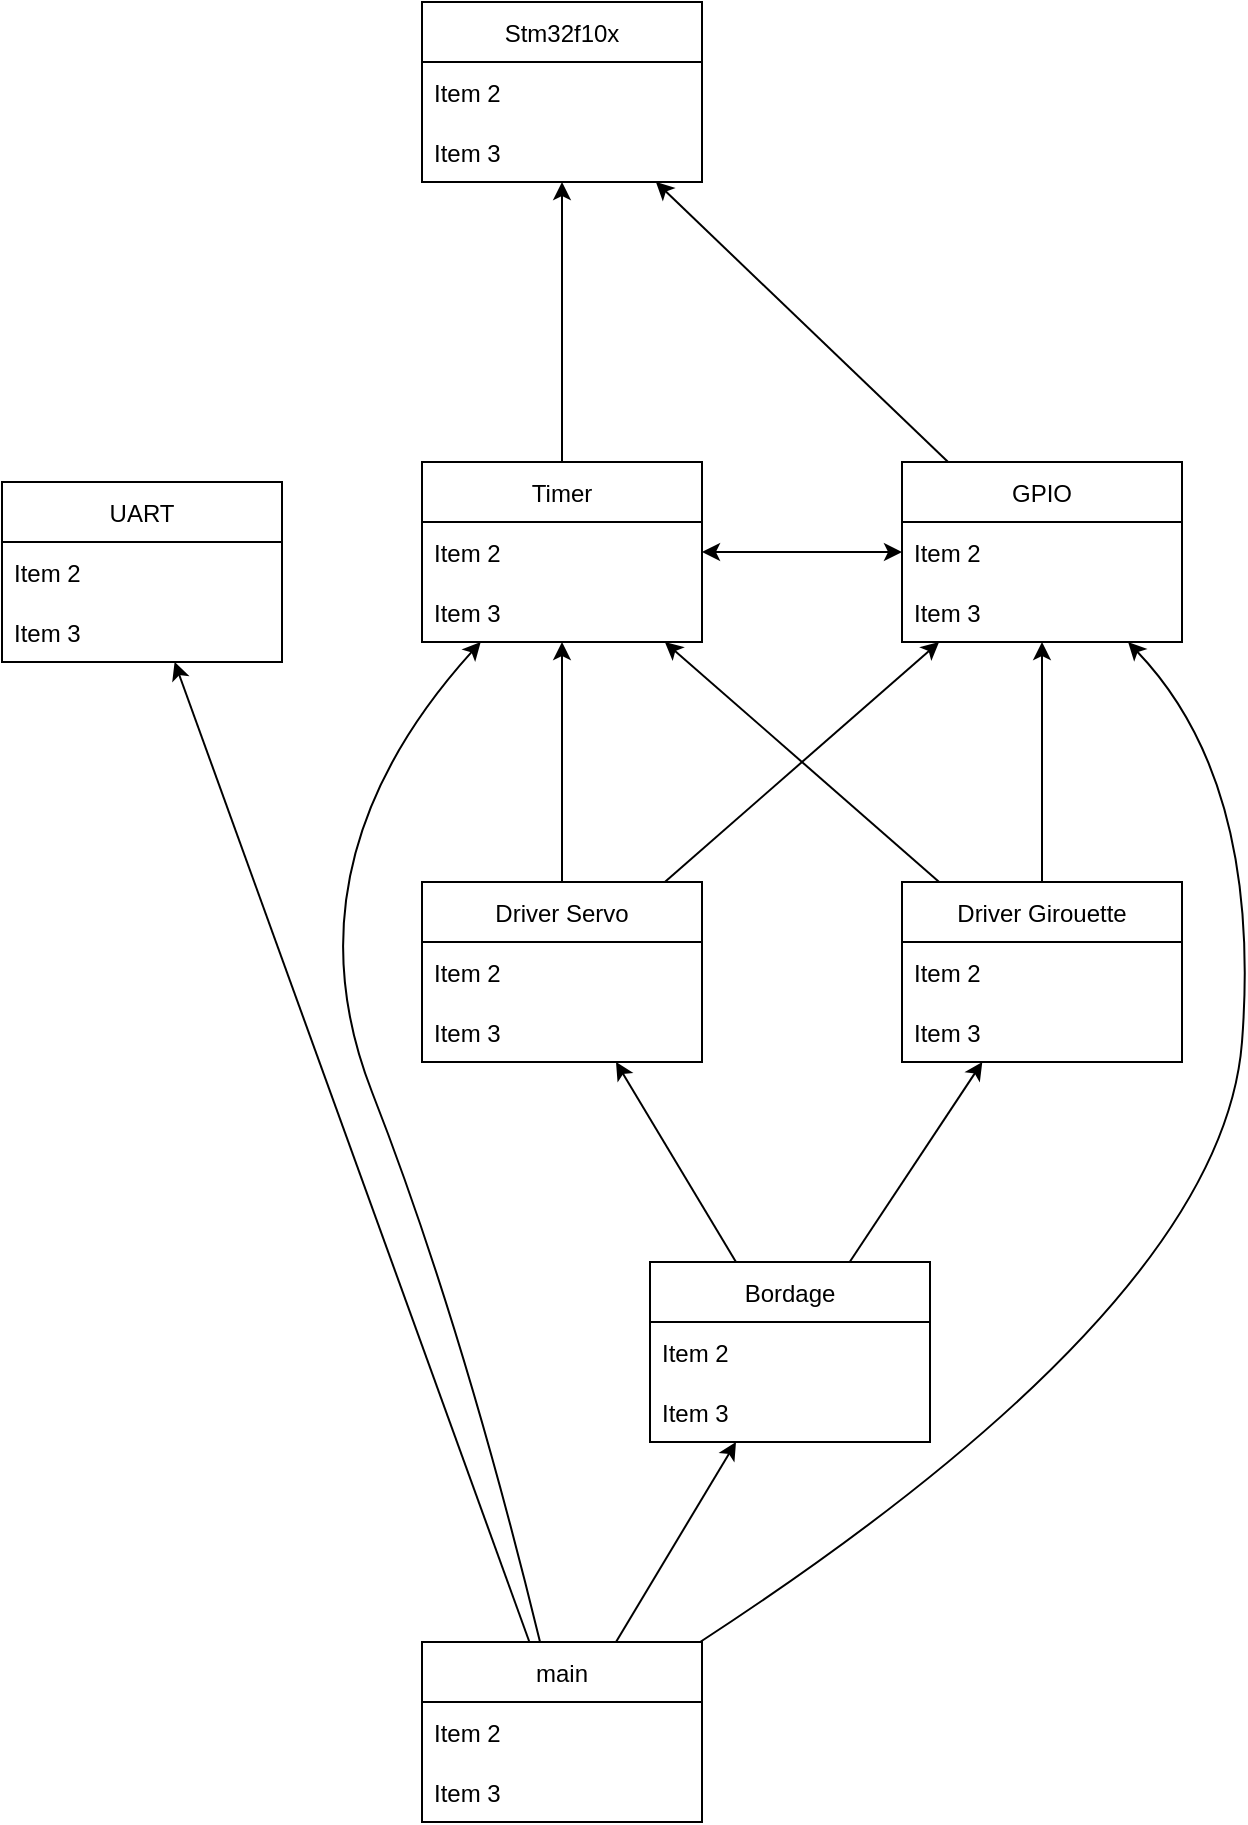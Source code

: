 <mxfile version="15.7.0"><diagram id="9-0JO3n-ouxrqmlGCKBQ" name="Page-1"><mxGraphModel dx="1422" dy="911" grid="1" gridSize="10" guides="1" tooltips="1" connect="1" arrows="1" fold="1" page="1" pageScale="1" pageWidth="827" pageHeight="1169" math="0" shadow="0"><root><mxCell id="0"/><mxCell id="1" parent="0"/><mxCell id="tb1i-D-Y2Vd4ytj9hltP-1" value="Timer" style="swimlane;fontStyle=0;childLayout=stackLayout;horizontal=1;startSize=30;horizontalStack=0;resizeParent=1;resizeParentMax=0;resizeLast=0;collapsible=1;marginBottom=0;" vertex="1" parent="1"><mxGeometry x="300" y="330" width="140" height="90" as="geometry"/></mxCell><mxCell id="tb1i-D-Y2Vd4ytj9hltP-3" value="Item 2" style="text;strokeColor=none;fillColor=none;align=left;verticalAlign=middle;spacingLeft=4;spacingRight=4;overflow=hidden;points=[[0,0.5],[1,0.5]];portConstraint=eastwest;rotatable=0;" vertex="1" parent="tb1i-D-Y2Vd4ytj9hltP-1"><mxGeometry y="30" width="140" height="30" as="geometry"/></mxCell><mxCell id="tb1i-D-Y2Vd4ytj9hltP-4" value="Item 3" style="text;strokeColor=none;fillColor=none;align=left;verticalAlign=middle;spacingLeft=4;spacingRight=4;overflow=hidden;points=[[0,0.5],[1,0.5]];portConstraint=eastwest;rotatable=0;" vertex="1" parent="tb1i-D-Y2Vd4ytj9hltP-1"><mxGeometry y="60" width="140" height="30" as="geometry"/></mxCell><mxCell id="tb1i-D-Y2Vd4ytj9hltP-5" value="GPIO" style="swimlane;fontStyle=0;childLayout=stackLayout;horizontal=1;startSize=30;horizontalStack=0;resizeParent=1;resizeParentMax=0;resizeLast=0;collapsible=1;marginBottom=0;" vertex="1" parent="1"><mxGeometry x="540" y="330" width="140" height="90" as="geometry"/></mxCell><mxCell id="tb1i-D-Y2Vd4ytj9hltP-6" value="Item 2" style="text;strokeColor=none;fillColor=none;align=left;verticalAlign=middle;spacingLeft=4;spacingRight=4;overflow=hidden;points=[[0,0.5],[1,0.5]];portConstraint=eastwest;rotatable=0;" vertex="1" parent="tb1i-D-Y2Vd4ytj9hltP-5"><mxGeometry y="30" width="140" height="30" as="geometry"/></mxCell><mxCell id="tb1i-D-Y2Vd4ytj9hltP-7" value="Item 3" style="text;strokeColor=none;fillColor=none;align=left;verticalAlign=middle;spacingLeft=4;spacingRight=4;overflow=hidden;points=[[0,0.5],[1,0.5]];portConstraint=eastwest;rotatable=0;" vertex="1" parent="tb1i-D-Y2Vd4ytj9hltP-5"><mxGeometry y="60" width="140" height="30" as="geometry"/></mxCell><mxCell id="tb1i-D-Y2Vd4ytj9hltP-12" value="Driver Servo" style="swimlane;fontStyle=0;childLayout=stackLayout;horizontal=1;startSize=30;horizontalStack=0;resizeParent=1;resizeParentMax=0;resizeLast=0;collapsible=1;marginBottom=0;" vertex="1" parent="1"><mxGeometry x="300" y="540" width="140" height="90" as="geometry"/></mxCell><mxCell id="tb1i-D-Y2Vd4ytj9hltP-13" value="Item 2" style="text;strokeColor=none;fillColor=none;align=left;verticalAlign=middle;spacingLeft=4;spacingRight=4;overflow=hidden;points=[[0,0.5],[1,0.5]];portConstraint=eastwest;rotatable=0;" vertex="1" parent="tb1i-D-Y2Vd4ytj9hltP-12"><mxGeometry y="30" width="140" height="30" as="geometry"/></mxCell><mxCell id="tb1i-D-Y2Vd4ytj9hltP-14" value="Item 3" style="text;strokeColor=none;fillColor=none;align=left;verticalAlign=middle;spacingLeft=4;spacingRight=4;overflow=hidden;points=[[0,0.5],[1,0.5]];portConstraint=eastwest;rotatable=0;" vertex="1" parent="tb1i-D-Y2Vd4ytj9hltP-12"><mxGeometry y="60" width="140" height="30" as="geometry"/></mxCell><mxCell id="tb1i-D-Y2Vd4ytj9hltP-15" value="Driver Girouette" style="swimlane;fontStyle=0;childLayout=stackLayout;horizontal=1;startSize=30;horizontalStack=0;resizeParent=1;resizeParentMax=0;resizeLast=0;collapsible=1;marginBottom=0;" vertex="1" parent="1"><mxGeometry x="540" y="540" width="140" height="90" as="geometry"/></mxCell><mxCell id="tb1i-D-Y2Vd4ytj9hltP-16" value="Item 2" style="text;strokeColor=none;fillColor=none;align=left;verticalAlign=middle;spacingLeft=4;spacingRight=4;overflow=hidden;points=[[0,0.5],[1,0.5]];portConstraint=eastwest;rotatable=0;" vertex="1" parent="tb1i-D-Y2Vd4ytj9hltP-15"><mxGeometry y="30" width="140" height="30" as="geometry"/></mxCell><mxCell id="tb1i-D-Y2Vd4ytj9hltP-17" value="Item 3" style="text;strokeColor=none;fillColor=none;align=left;verticalAlign=middle;spacingLeft=4;spacingRight=4;overflow=hidden;points=[[0,0.5],[1,0.5]];portConstraint=eastwest;rotatable=0;" vertex="1" parent="tb1i-D-Y2Vd4ytj9hltP-15"><mxGeometry y="60" width="140" height="30" as="geometry"/></mxCell><mxCell id="tb1i-D-Y2Vd4ytj9hltP-18" value="" style="endArrow=classic;html=1;rounded=0;" edge="1" parent="1" source="tb1i-D-Y2Vd4ytj9hltP-12" target="tb1i-D-Y2Vd4ytj9hltP-5"><mxGeometry width="50" height="50" relative="1" as="geometry"><mxPoint x="590" y="480" as="sourcePoint"/><mxPoint x="640" y="430" as="targetPoint"/></mxGeometry></mxCell><mxCell id="tb1i-D-Y2Vd4ytj9hltP-19" value="" style="endArrow=classic;html=1;rounded=0;" edge="1" parent="1" source="tb1i-D-Y2Vd4ytj9hltP-15" target="tb1i-D-Y2Vd4ytj9hltP-5"><mxGeometry width="50" height="50" relative="1" as="geometry"><mxPoint x="590" y="480" as="sourcePoint"/><mxPoint x="640" y="430" as="targetPoint"/></mxGeometry></mxCell><mxCell id="tb1i-D-Y2Vd4ytj9hltP-20" value="Bordage" style="swimlane;fontStyle=0;childLayout=stackLayout;horizontal=1;startSize=30;horizontalStack=0;resizeParent=1;resizeParentMax=0;resizeLast=0;collapsible=1;marginBottom=0;" vertex="1" parent="1"><mxGeometry x="414" y="730" width="140" height="90" as="geometry"/></mxCell><mxCell id="tb1i-D-Y2Vd4ytj9hltP-21" value="Item 2" style="text;strokeColor=none;fillColor=none;align=left;verticalAlign=middle;spacingLeft=4;spacingRight=4;overflow=hidden;points=[[0,0.5],[1,0.5]];portConstraint=eastwest;rotatable=0;" vertex="1" parent="tb1i-D-Y2Vd4ytj9hltP-20"><mxGeometry y="30" width="140" height="30" as="geometry"/></mxCell><mxCell id="tb1i-D-Y2Vd4ytj9hltP-22" value="Item 3" style="text;strokeColor=none;fillColor=none;align=left;verticalAlign=middle;spacingLeft=4;spacingRight=4;overflow=hidden;points=[[0,0.5],[1,0.5]];portConstraint=eastwest;rotatable=0;" vertex="1" parent="tb1i-D-Y2Vd4ytj9hltP-20"><mxGeometry y="60" width="140" height="30" as="geometry"/></mxCell><mxCell id="tb1i-D-Y2Vd4ytj9hltP-23" value="" style="endArrow=classic;html=1;rounded=0;" edge="1" parent="1" source="tb1i-D-Y2Vd4ytj9hltP-20" target="tb1i-D-Y2Vd4ytj9hltP-12"><mxGeometry width="50" height="50" relative="1" as="geometry"><mxPoint x="590" y="630" as="sourcePoint"/><mxPoint x="640" y="580" as="targetPoint"/></mxGeometry></mxCell><mxCell id="tb1i-D-Y2Vd4ytj9hltP-24" value="" style="endArrow=classic;html=1;rounded=0;" edge="1" parent="1" source="tb1i-D-Y2Vd4ytj9hltP-20" target="tb1i-D-Y2Vd4ytj9hltP-15"><mxGeometry width="50" height="50" relative="1" as="geometry"><mxPoint x="586.842" y="720" as="sourcePoint"/><mxPoint x="513.158" y="620" as="targetPoint"/></mxGeometry></mxCell><mxCell id="tb1i-D-Y2Vd4ytj9hltP-25" value="" style="endArrow=classic;startArrow=classic;html=1;rounded=0;" edge="1" parent="1" source="tb1i-D-Y2Vd4ytj9hltP-1" target="tb1i-D-Y2Vd4ytj9hltP-5"><mxGeometry width="50" height="50" relative="1" as="geometry"><mxPoint x="390" y="370" as="sourcePoint"/><mxPoint x="440" y="320" as="targetPoint"/></mxGeometry></mxCell><mxCell id="tb1i-D-Y2Vd4ytj9hltP-26" value="" style="endArrow=classic;html=1;rounded=0;" edge="1" parent="1" source="tb1i-D-Y2Vd4ytj9hltP-15" target="tb1i-D-Y2Vd4ytj9hltP-1"><mxGeometry width="50" height="50" relative="1" as="geometry"><mxPoint x="620" y="550" as="sourcePoint"/><mxPoint x="620" y="430" as="targetPoint"/></mxGeometry></mxCell><mxCell id="tb1i-D-Y2Vd4ytj9hltP-27" value="" style="endArrow=classic;html=1;rounded=0;" edge="1" parent="1" source="tb1i-D-Y2Vd4ytj9hltP-12" target="tb1i-D-Y2Vd4ytj9hltP-1"><mxGeometry width="50" height="50" relative="1" as="geometry"><mxPoint x="568.571" y="550" as="sourcePoint"/><mxPoint x="431.429" y="430" as="targetPoint"/></mxGeometry></mxCell><mxCell id="tb1i-D-Y2Vd4ytj9hltP-28" value="Stm32f10x" style="swimlane;fontStyle=0;childLayout=stackLayout;horizontal=1;startSize=30;horizontalStack=0;resizeParent=1;resizeParentMax=0;resizeLast=0;collapsible=1;marginBottom=0;" vertex="1" parent="1"><mxGeometry x="300" y="100" width="140" height="90" as="geometry"/></mxCell><mxCell id="tb1i-D-Y2Vd4ytj9hltP-29" value="Item 2" style="text;strokeColor=none;fillColor=none;align=left;verticalAlign=middle;spacingLeft=4;spacingRight=4;overflow=hidden;points=[[0,0.5],[1,0.5]];portConstraint=eastwest;rotatable=0;" vertex="1" parent="tb1i-D-Y2Vd4ytj9hltP-28"><mxGeometry y="30" width="140" height="30" as="geometry"/></mxCell><mxCell id="tb1i-D-Y2Vd4ytj9hltP-30" value="Item 3" style="text;strokeColor=none;fillColor=none;align=left;verticalAlign=middle;spacingLeft=4;spacingRight=4;overflow=hidden;points=[[0,0.5],[1,0.5]];portConstraint=eastwest;rotatable=0;" vertex="1" parent="tb1i-D-Y2Vd4ytj9hltP-28"><mxGeometry y="60" width="140" height="30" as="geometry"/></mxCell><mxCell id="tb1i-D-Y2Vd4ytj9hltP-31" value="" style="endArrow=classic;html=1;rounded=0;" edge="1" parent="1" source="tb1i-D-Y2Vd4ytj9hltP-1" target="tb1i-D-Y2Vd4ytj9hltP-28"><mxGeometry width="50" height="50" relative="1" as="geometry"><mxPoint x="390" y="520" as="sourcePoint"/><mxPoint x="440" y="470" as="targetPoint"/></mxGeometry></mxCell><mxCell id="tb1i-D-Y2Vd4ytj9hltP-32" value="" style="endArrow=classic;html=1;rounded=0;" edge="1" parent="1" source="tb1i-D-Y2Vd4ytj9hltP-5" target="tb1i-D-Y2Vd4ytj9hltP-28"><mxGeometry width="50" height="50" relative="1" as="geometry"><mxPoint x="380" y="340" as="sourcePoint"/><mxPoint x="380" y="200" as="targetPoint"/></mxGeometry></mxCell><mxCell id="tb1i-D-Y2Vd4ytj9hltP-33" value="main" style="swimlane;fontStyle=0;childLayout=stackLayout;horizontal=1;startSize=30;horizontalStack=0;resizeParent=1;resizeParentMax=0;resizeLast=0;collapsible=1;marginBottom=0;" vertex="1" parent="1"><mxGeometry x="300" y="920" width="140" height="90" as="geometry"/></mxCell><mxCell id="tb1i-D-Y2Vd4ytj9hltP-34" value="Item 2" style="text;strokeColor=none;fillColor=none;align=left;verticalAlign=middle;spacingLeft=4;spacingRight=4;overflow=hidden;points=[[0,0.5],[1,0.5]];portConstraint=eastwest;rotatable=0;" vertex="1" parent="tb1i-D-Y2Vd4ytj9hltP-33"><mxGeometry y="30" width="140" height="30" as="geometry"/></mxCell><mxCell id="tb1i-D-Y2Vd4ytj9hltP-35" value="Item 3" style="text;strokeColor=none;fillColor=none;align=left;verticalAlign=middle;spacingLeft=4;spacingRight=4;overflow=hidden;points=[[0,0.5],[1,0.5]];portConstraint=eastwest;rotatable=0;" vertex="1" parent="tb1i-D-Y2Vd4ytj9hltP-33"><mxGeometry y="60" width="140" height="30" as="geometry"/></mxCell><mxCell id="tb1i-D-Y2Vd4ytj9hltP-36" value="UART" style="swimlane;fontStyle=0;childLayout=stackLayout;horizontal=1;startSize=30;horizontalStack=0;resizeParent=1;resizeParentMax=0;resizeLast=0;collapsible=1;marginBottom=0;" vertex="1" parent="1"><mxGeometry x="90" y="340" width="140" height="90" as="geometry"/></mxCell><mxCell id="tb1i-D-Y2Vd4ytj9hltP-37" value="Item 2" style="text;strokeColor=none;fillColor=none;align=left;verticalAlign=middle;spacingLeft=4;spacingRight=4;overflow=hidden;points=[[0,0.5],[1,0.5]];portConstraint=eastwest;rotatable=0;" vertex="1" parent="tb1i-D-Y2Vd4ytj9hltP-36"><mxGeometry y="30" width="140" height="30" as="geometry"/></mxCell><mxCell id="tb1i-D-Y2Vd4ytj9hltP-38" value="Item 3" style="text;strokeColor=none;fillColor=none;align=left;verticalAlign=middle;spacingLeft=4;spacingRight=4;overflow=hidden;points=[[0,0.5],[1,0.5]];portConstraint=eastwest;rotatable=0;" vertex="1" parent="tb1i-D-Y2Vd4ytj9hltP-36"><mxGeometry y="60" width="140" height="30" as="geometry"/></mxCell><mxCell id="tb1i-D-Y2Vd4ytj9hltP-39" value="" style="endArrow=classic;html=1;rounded=0;" edge="1" parent="1" source="tb1i-D-Y2Vd4ytj9hltP-33" target="tb1i-D-Y2Vd4ytj9hltP-20"><mxGeometry width="50" height="50" relative="1" as="geometry"><mxPoint x="390" y="730" as="sourcePoint"/><mxPoint x="440" y="680" as="targetPoint"/></mxGeometry></mxCell><mxCell id="tb1i-D-Y2Vd4ytj9hltP-40" value="" style="endArrow=classic;html=1;rounded=0;" edge="1" parent="1" source="tb1i-D-Y2Vd4ytj9hltP-33" target="tb1i-D-Y2Vd4ytj9hltP-36"><mxGeometry width="50" height="50" relative="1" as="geometry"><mxPoint x="407" y="930" as="sourcePoint"/><mxPoint x="467" y="830" as="targetPoint"/></mxGeometry></mxCell><mxCell id="tb1i-D-Y2Vd4ytj9hltP-41" value="" style="curved=1;endArrow=classic;html=1;rounded=0;" edge="1" parent="1" source="tb1i-D-Y2Vd4ytj9hltP-33" target="tb1i-D-Y2Vd4ytj9hltP-1"><mxGeometry width="50" height="50" relative="1" as="geometry"><mxPoint x="390" y="730" as="sourcePoint"/><mxPoint x="440" y="680" as="targetPoint"/><Array as="points"><mxPoint x="320" y="760"/><mxPoint x="230" y="530"/></Array></mxGeometry></mxCell><mxCell id="tb1i-D-Y2Vd4ytj9hltP-42" value="" style="curved=1;endArrow=classic;html=1;rounded=0;" edge="1" parent="1" source="tb1i-D-Y2Vd4ytj9hltP-33" target="tb1i-D-Y2Vd4ytj9hltP-5"><mxGeometry width="50" height="50" relative="1" as="geometry"><mxPoint x="369.024" y="930" as="sourcePoint"/><mxPoint x="339.355" y="430" as="targetPoint"/><Array as="points"><mxPoint x="700" y="750"/><mxPoint x="720" y="490"/></Array></mxGeometry></mxCell></root></mxGraphModel></diagram></mxfile>